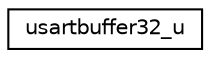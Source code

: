 digraph "Graphical Class Hierarchy"
{
 // LATEX_PDF_SIZE
  edge [fontname="Helvetica",fontsize="10",labelfontname="Helvetica",labelfontsize="10"];
  node [fontname="Helvetica",fontsize="10",shape=record];
  rankdir="LR";
  Node0 [label="usartbuffer32_u",height=0.2,width=0.4,color="black", fillcolor="white", style="filled",URL="$unionusartbuffer32__u.html",tooltip=" "];
}
